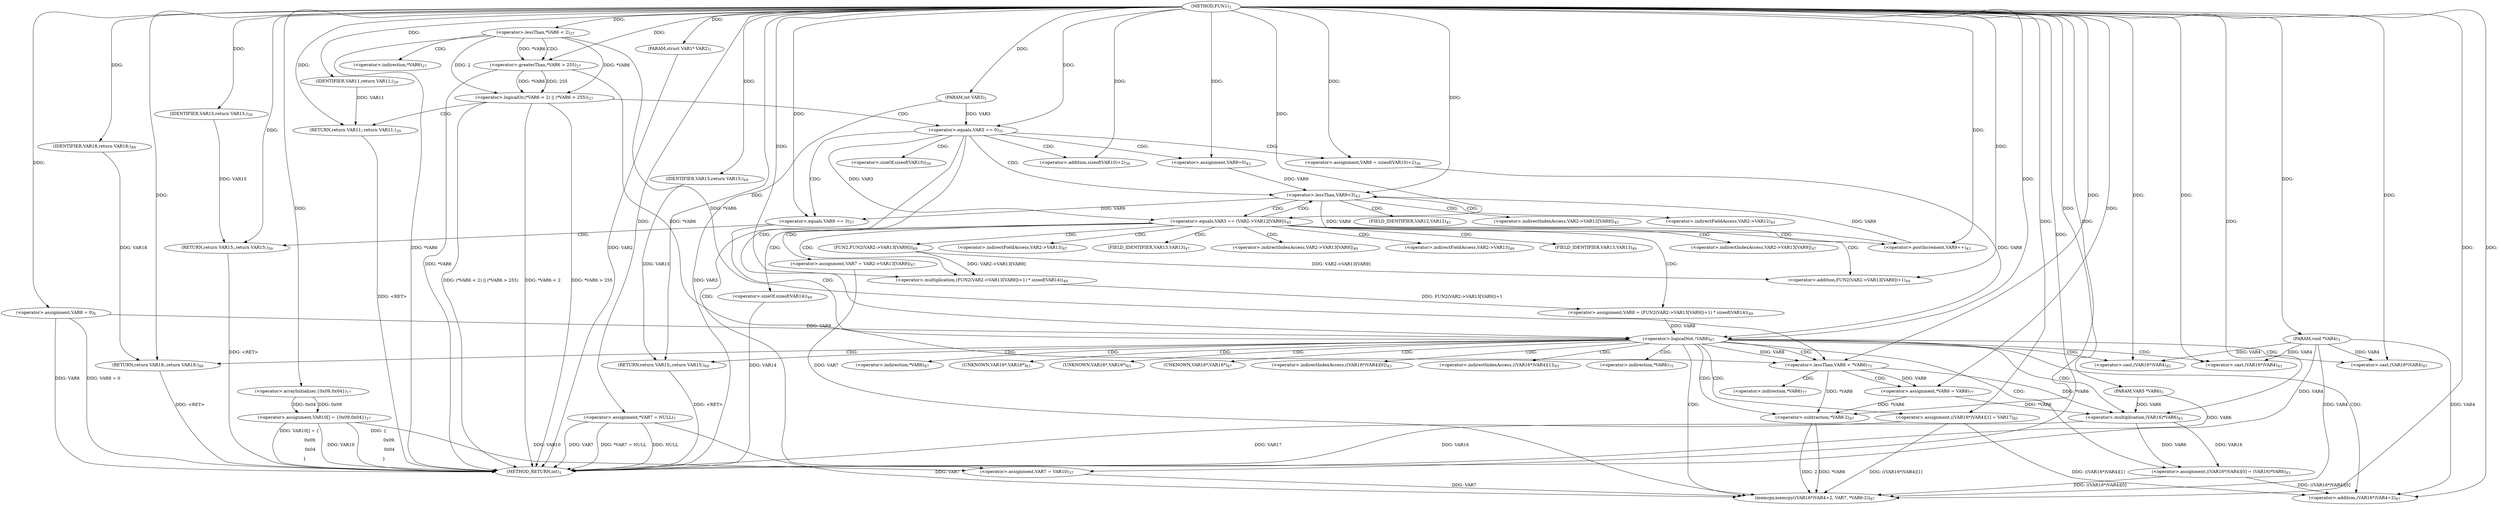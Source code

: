 digraph "FUN1" {  
"8" [label = <(METHOD,FUN1)<SUB>1</SUB>> ]
"151" [label = <(METHOD_RETURN,int)<SUB>1</SUB>> ]
"9" [label = <(PARAM,struct VAR1* VAR2)<SUB>1</SUB>> ]
"10" [label = <(PARAM,int VAR3)<SUB>1</SUB>> ]
"11" [label = <(PARAM,void *VAR4)<SUB>3</SUB>> ]
"12" [label = <(PARAM,VAR5 *VAR6)<SUB>3</SUB>> ]
"15" [label = <(&lt;operator&gt;.assignment,*VAR7 = NULL)<SUB>7</SUB>> ]
"19" [label = <(&lt;operator&gt;.assignment,VAR8 = 0)<SUB>9</SUB>> ]
"24" [label = <(&lt;operator&gt;.assignment,VAR10[] = {

		0x09,

		0x04

	})<SUB>17</SUB>> ]
"122" [label = <(&lt;operator&gt;.assignment,((VAR16*)VAR4)[0] = (VAR16)*VAR6)<SUB>83</SUB>> ]
"131" [label = <(&lt;operator&gt;.assignment,((VAR16*)VAR4)[1] = VAR17)<SUB>85</SUB>> ]
"138" [label = <(memcpy,memcpy((VAR16*)VAR4+2, VAR7, *VAR6-2))<SUB>87</SUB>> ]
"149" [label = <(RETURN,return VAR18;,return VAR18;)<SUB>89</SUB>> ]
"30" [label = <(&lt;operator&gt;.logicalOr,(*VAR6 &lt; 2) || (*VAR6 &gt; 255))<SUB>27</SUB>> ]
"43" [label = <(&lt;operator&gt;.equals,VAR3 == 0)<SUB>35</SUB>> ]
"107" [label = <(&lt;operator&gt;.logicalNot,!VAR8)<SUB>67</SUB>> ]
"113" [label = <(&lt;operator&gt;.lessThan,VAR8 &lt; *VAR6)<SUB>75</SUB>> ]
"150" [label = <(IDENTIFIER,VAR18,return VAR18;)<SUB>89</SUB>> ]
"26" [label = <(&lt;operator&gt;.arrayInitializer,{

		0x09,

		0x04

	})<SUB>17</SUB>> ]
"40" [label = <(RETURN,return VAR11;,return VAR11;)<SUB>29</SUB>> ]
"47" [label = <(&lt;operator&gt;.assignment,VAR7 = VAR10)<SUB>37</SUB>> ]
"50" [label = <(&lt;operator&gt;.assignment,VAR8 = sizeof(VAR10)+2)<SUB>39</SUB>> ]
"110" [label = <(RETURN,return VAR15;,return VAR15;)<SUB>69</SUB>> ]
"118" [label = <(&lt;operator&gt;.assignment,*VAR6 = VAR8)<SUB>77</SUB>> ]
"128" [label = <(&lt;operator&gt;.multiplication,(VAR16)*VAR6)<SUB>83</SUB>> ]
"139" [label = <(&lt;operator&gt;.addition,(VAR16*)VAR4+2)<SUB>87</SUB>> ]
"145" [label = <(&lt;operator&gt;.subtraction,*VAR6-2)<SUB>87</SUB>> ]
"31" [label = <(&lt;operator&gt;.lessThan,*VAR6 &lt; 2)<SUB>27</SUB>> ]
"35" [label = <(&lt;operator&gt;.greaterThan,*VAR6 &gt; 255)<SUB>27</SUB>> ]
"41" [label = <(IDENTIFIER,VAR11,return VAR11;)<SUB>29</SUB>> ]
"111" [label = <(IDENTIFIER,VAR15,return VAR15;)<SUB>69</SUB>> ]
"124" [label = <(&lt;operator&gt;.cast,(VAR16*)VAR4)<SUB>83</SUB>> ]
"133" [label = <(&lt;operator&gt;.cast,(VAR16*)VAR4)<SUB>85</SUB>> ]
"140" [label = <(&lt;operator&gt;.cast,(VAR16*)VAR4)<SUB>87</SUB>> ]
"52" [label = <(&lt;operator&gt;.addition,sizeof(VAR10)+2)<SUB>39</SUB>> ]
"63" [label = <(&lt;operator&gt;.lessThan,VAR9&lt;3)<SUB>43</SUB>> ]
"66" [label = <(&lt;operator&gt;.postIncrement,VAR9++)<SUB>43</SUB>> ]
"100" [label = <(&lt;operator&gt;.equals,VAR9 == 3)<SUB>57</SUB>> ]
"60" [label = <(&lt;operator&gt;.assignment,VAR9=0)<SUB>43</SUB>> ]
"104" [label = <(RETURN,return VAR15;,return VAR15;)<SUB>59</SUB>> ]
"70" [label = <(&lt;operator&gt;.equals,VAR3 == (VAR2-&gt;VAR12[VAR9]))<SUB>45</SUB>> ]
"105" [label = <(IDENTIFIER,VAR15,return VAR15;)<SUB>59</SUB>> ]
"78" [label = <(&lt;operator&gt;.assignment,VAR7 = VAR2-&gt;VAR13[VAR9])<SUB>47</SUB>> ]
"85" [label = <(&lt;operator&gt;.assignment,VAR8 = (FUN2(VAR2-&gt;VAR13[VAR9])+1) * sizeof(VAR14))<SUB>49</SUB>> ]
"87" [label = <(&lt;operator&gt;.multiplication,(FUN2(VAR2-&gt;VAR13[VAR9])+1) * sizeof(VAR14))<SUB>49</SUB>> ]
"88" [label = <(&lt;operator&gt;.addition,FUN2(VAR2-&gt;VAR13[VAR9])+1)<SUB>49</SUB>> ]
"96" [label = <(&lt;operator&gt;.sizeOf,sizeof(VAR14))<SUB>49</SUB>> ]
"89" [label = <(FUN2,FUN2(VAR2-&gt;VAR13[VAR9]))<SUB>49</SUB>> ]
"123" [label = <(&lt;operator&gt;.indirectIndexAccess,((VAR16*)VAR4)[0])<SUB>83</SUB>> ]
"132" [label = <(&lt;operator&gt;.indirectIndexAccess,((VAR16*)VAR4)[1])<SUB>85</SUB>> ]
"115" [label = <(&lt;operator&gt;.indirection,*VAR6)<SUB>75</SUB>> ]
"146" [label = <(&lt;operator&gt;.indirection,*VAR6)<SUB>87</SUB>> ]
"36" [label = <(&lt;operator&gt;.indirection,*VAR6)<SUB>27</SUB>> ]
"119" [label = <(&lt;operator&gt;.indirection,*VAR6)<SUB>77</SUB>> ]
"125" [label = <(UNKNOWN,VAR16*,VAR16*)<SUB>83</SUB>> ]
"134" [label = <(UNKNOWN,VAR16*,VAR16*)<SUB>85</SUB>> ]
"141" [label = <(UNKNOWN,VAR16*,VAR16*)<SUB>87</SUB>> ]
"53" [label = <(&lt;operator&gt;.sizeOf,sizeof(VAR10))<SUB>39</SUB>> ]
"72" [label = <(&lt;operator&gt;.indirectIndexAccess,VAR2-&gt;VAR12[VAR9])<SUB>45</SUB>> ]
"73" [label = <(&lt;operator&gt;.indirectFieldAccess,VAR2-&gt;VAR12)<SUB>45</SUB>> ]
"80" [label = <(&lt;operator&gt;.indirectIndexAccess,VAR2-&gt;VAR13[VAR9])<SUB>47</SUB>> ]
"75" [label = <(FIELD_IDENTIFIER,VAR12,VAR12)<SUB>45</SUB>> ]
"81" [label = <(&lt;operator&gt;.indirectFieldAccess,VAR2-&gt;VAR13)<SUB>47</SUB>> ]
"83" [label = <(FIELD_IDENTIFIER,VAR13,VAR13)<SUB>47</SUB>> ]
"90" [label = <(&lt;operator&gt;.indirectIndexAccess,VAR2-&gt;VAR13[VAR9])<SUB>49</SUB>> ]
"91" [label = <(&lt;operator&gt;.indirectFieldAccess,VAR2-&gt;VAR13)<SUB>49</SUB>> ]
"93" [label = <(FIELD_IDENTIFIER,VAR13,VAR13)<SUB>49</SUB>> ]
  "40" -> "151"  [ label = "DDG: &lt;RET&gt;"] 
  "149" -> "151"  [ label = "DDG: &lt;RET&gt;"] 
  "110" -> "151"  [ label = "DDG: &lt;RET&gt;"] 
  "104" -> "151"  [ label = "DDG: &lt;RET&gt;"] 
  "9" -> "151"  [ label = "DDG: VAR2"] 
  "10" -> "151"  [ label = "DDG: VAR3"] 
  "11" -> "151"  [ label = "DDG: VAR4"] 
  "12" -> "151"  [ label = "DDG: VAR6"] 
  "15" -> "151"  [ label = "DDG: VAR7"] 
  "15" -> "151"  [ label = "DDG: *VAR7 = NULL"] 
  "19" -> "151"  [ label = "DDG: VAR8"] 
  "19" -> "151"  [ label = "DDG: VAR8 = 0"] 
  "24" -> "151"  [ label = "DDG: VAR10"] 
  "24" -> "151"  [ label = "DDG: {

		0x09,

		0x04

	}"] 
  "24" -> "151"  [ label = "DDG: VAR10[] = {

		0x09,

		0x04

	}"] 
  "31" -> "151"  [ label = "DDG: *VAR6"] 
  "30" -> "151"  [ label = "DDG: *VAR6 &lt; 2"] 
  "35" -> "151"  [ label = "DDG: *VAR6"] 
  "30" -> "151"  [ label = "DDG: *VAR6 &gt; 255"] 
  "30" -> "151"  [ label = "DDG: (*VAR6 &lt; 2) || (*VAR6 &gt; 255)"] 
  "128" -> "151"  [ label = "DDG: VAR16"] 
  "96" -> "151"  [ label = "DDG: VAR14"] 
  "15" -> "151"  [ label = "DDG: NULL"] 
  "131" -> "151"  [ label = "DDG: VAR17"] 
  "8" -> "9"  [ label = "DDG: "] 
  "8" -> "10"  [ label = "DDG: "] 
  "8" -> "11"  [ label = "DDG: "] 
  "8" -> "12"  [ label = "DDG: "] 
  "8" -> "15"  [ label = "DDG: "] 
  "8" -> "19"  [ label = "DDG: "] 
  "26" -> "24"  [ label = "DDG: 0x09"] 
  "26" -> "24"  [ label = "DDG: 0x04"] 
  "128" -> "122"  [ label = "DDG: VAR16"] 
  "128" -> "122"  [ label = "DDG: VAR6"] 
  "8" -> "131"  [ label = "DDG: "] 
  "150" -> "149"  [ label = "DDG: VAR18"] 
  "8" -> "149"  [ label = "DDG: "] 
  "122" -> "138"  [ label = "DDG: ((VAR16*)VAR4)[0]"] 
  "131" -> "138"  [ label = "DDG: ((VAR16*)VAR4)[1]"] 
  "8" -> "138"  [ label = "DDG: "] 
  "11" -> "138"  [ label = "DDG: VAR4"] 
  "15" -> "138"  [ label = "DDG: VAR7"] 
  "78" -> "138"  [ label = "DDG: VAR7"] 
  "47" -> "138"  [ label = "DDG: VAR7"] 
  "145" -> "138"  [ label = "DDG: *VAR6"] 
  "145" -> "138"  [ label = "DDG: 2"] 
  "8" -> "150"  [ label = "DDG: "] 
  "8" -> "26"  [ label = "DDG: "] 
  "31" -> "30"  [ label = "DDG: *VAR6"] 
  "31" -> "30"  [ label = "DDG: 2"] 
  "35" -> "30"  [ label = "DDG: *VAR6"] 
  "35" -> "30"  [ label = "DDG: 255"] 
  "41" -> "40"  [ label = "DDG: VAR11"] 
  "8" -> "40"  [ label = "DDG: "] 
  "10" -> "43"  [ label = "DDG: VAR3"] 
  "8" -> "43"  [ label = "DDG: "] 
  "24" -> "47"  [ label = "DDG: VAR10"] 
  "8" -> "47"  [ label = "DDG: "] 
  "8" -> "50"  [ label = "DDG: "] 
  "19" -> "107"  [ label = "DDG: VAR8"] 
  "85" -> "107"  [ label = "DDG: VAR8"] 
  "50" -> "107"  [ label = "DDG: VAR8"] 
  "8" -> "107"  [ label = "DDG: "] 
  "111" -> "110"  [ label = "DDG: VAR15"] 
  "8" -> "110"  [ label = "DDG: "] 
  "107" -> "113"  [ label = "DDG: VAR8"] 
  "8" -> "113"  [ label = "DDG: "] 
  "31" -> "113"  [ label = "DDG: *VAR6"] 
  "35" -> "113"  [ label = "DDG: *VAR6"] 
  "113" -> "118"  [ label = "DDG: VAR8"] 
  "8" -> "118"  [ label = "DDG: "] 
  "8" -> "128"  [ label = "DDG: "] 
  "12" -> "128"  [ label = "DDG: VAR6"] 
  "113" -> "128"  [ label = "DDG: *VAR6"] 
  "118" -> "128"  [ label = "DDG: *VAR6"] 
  "122" -> "139"  [ label = "DDG: ((VAR16*)VAR4)[0]"] 
  "131" -> "139"  [ label = "DDG: ((VAR16*)VAR4)[1]"] 
  "8" -> "139"  [ label = "DDG: "] 
  "11" -> "139"  [ label = "DDG: VAR4"] 
  "113" -> "145"  [ label = "DDG: *VAR6"] 
  "118" -> "145"  [ label = "DDG: *VAR6"] 
  "8" -> "145"  [ label = "DDG: "] 
  "8" -> "31"  [ label = "DDG: "] 
  "31" -> "35"  [ label = "DDG: *VAR6"] 
  "8" -> "35"  [ label = "DDG: "] 
  "8" -> "41"  [ label = "DDG: "] 
  "8" -> "111"  [ label = "DDG: "] 
  "11" -> "124"  [ label = "DDG: VAR4"] 
  "8" -> "124"  [ label = "DDG: "] 
  "8" -> "133"  [ label = "DDG: "] 
  "11" -> "133"  [ label = "DDG: VAR4"] 
  "8" -> "140"  [ label = "DDG: "] 
  "11" -> "140"  [ label = "DDG: VAR4"] 
  "8" -> "52"  [ label = "DDG: "] 
  "8" -> "60"  [ label = "DDG: "] 
  "60" -> "63"  [ label = "DDG: VAR9"] 
  "66" -> "63"  [ label = "DDG: VAR9"] 
  "8" -> "63"  [ label = "DDG: "] 
  "63" -> "66"  [ label = "DDG: VAR9"] 
  "8" -> "66"  [ label = "DDG: "] 
  "63" -> "100"  [ label = "DDG: VAR9"] 
  "8" -> "100"  [ label = "DDG: "] 
  "105" -> "104"  [ label = "DDG: VAR15"] 
  "8" -> "104"  [ label = "DDG: "] 
  "8" -> "105"  [ label = "DDG: "] 
  "43" -> "70"  [ label = "DDG: VAR3"] 
  "8" -> "70"  [ label = "DDG: "] 
  "87" -> "85"  [ label = "DDG: FUN2(VAR2-&gt;VAR13[VAR9])+1"] 
  "89" -> "87"  [ label = "DDG: VAR2-&gt;VAR13[VAR9]"] 
  "8" -> "87"  [ label = "DDG: "] 
  "89" -> "88"  [ label = "DDG: VAR2-&gt;VAR13[VAR9]"] 
  "8" -> "88"  [ label = "DDG: "] 
  "30" -> "40"  [ label = "CDG: "] 
  "30" -> "43"  [ label = "CDG: "] 
  "43" -> "107"  [ label = "CDG: "] 
  "43" -> "60"  [ label = "CDG: "] 
  "43" -> "52"  [ label = "CDG: "] 
  "43" -> "50"  [ label = "CDG: "] 
  "43" -> "100"  [ label = "CDG: "] 
  "43" -> "47"  [ label = "CDG: "] 
  "43" -> "53"  [ label = "CDG: "] 
  "43" -> "63"  [ label = "CDG: "] 
  "107" -> "115"  [ label = "CDG: "] 
  "107" -> "113"  [ label = "CDG: "] 
  "107" -> "145"  [ label = "CDG: "] 
  "107" -> "146"  [ label = "CDG: "] 
  "107" -> "128"  [ label = "CDG: "] 
  "107" -> "131"  [ label = "CDG: "] 
  "107" -> "149"  [ label = "CDG: "] 
  "107" -> "132"  [ label = "CDG: "] 
  "107" -> "134"  [ label = "CDG: "] 
  "107" -> "138"  [ label = "CDG: "] 
  "107" -> "139"  [ label = "CDG: "] 
  "107" -> "141"  [ label = "CDG: "] 
  "107" -> "122"  [ label = "CDG: "] 
  "107" -> "123"  [ label = "CDG: "] 
  "107" -> "140"  [ label = "CDG: "] 
  "107" -> "110"  [ label = "CDG: "] 
  "107" -> "124"  [ label = "CDG: "] 
  "107" -> "125"  [ label = "CDG: "] 
  "107" -> "133"  [ label = "CDG: "] 
  "113" -> "119"  [ label = "CDG: "] 
  "113" -> "118"  [ label = "CDG: "] 
  "31" -> "35"  [ label = "CDG: "] 
  "31" -> "36"  [ label = "CDG: "] 
  "63" -> "73"  [ label = "CDG: "] 
  "63" -> "75"  [ label = "CDG: "] 
  "63" -> "70"  [ label = "CDG: "] 
  "63" -> "72"  [ label = "CDG: "] 
  "100" -> "107"  [ label = "CDG: "] 
  "100" -> "104"  [ label = "CDG: "] 
  "70" -> "96"  [ label = "CDG: "] 
  "70" -> "81"  [ label = "CDG: "] 
  "70" -> "85"  [ label = "CDG: "] 
  "70" -> "87"  [ label = "CDG: "] 
  "70" -> "91"  [ label = "CDG: "] 
  "70" -> "93"  [ label = "CDG: "] 
  "70" -> "90"  [ label = "CDG: "] 
  "70" -> "80"  [ label = "CDG: "] 
  "70" -> "88"  [ label = "CDG: "] 
  "70" -> "89"  [ label = "CDG: "] 
  "70" -> "66"  [ label = "CDG: "] 
  "70" -> "83"  [ label = "CDG: "] 
  "70" -> "63"  [ label = "CDG: "] 
  "70" -> "78"  [ label = "CDG: "] 
}
